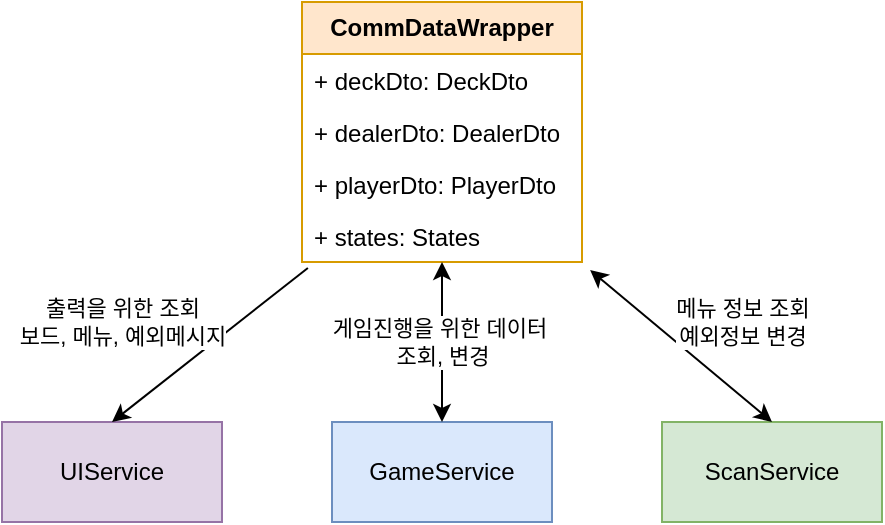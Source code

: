 <mxfile version="24.3.1" type="device">
  <diagram name="Page-1" id="eh8cXVBHgLPIEmCUNcP1">
    <mxGraphModel dx="1434" dy="746" grid="1" gridSize="10" guides="1" tooltips="1" connect="1" arrows="1" fold="1" page="1" pageScale="1" pageWidth="850" pageHeight="1100" math="0" shadow="0">
      <root>
        <mxCell id="0" />
        <mxCell id="1" parent="0" />
        <mxCell id="RQ-eT57vSj2m_J20gEa4-1" value="UIService" style="html=1;whiteSpace=wrap;fillColor=#e1d5e7;strokeColor=#9673a6;" vertex="1" parent="1">
          <mxGeometry x="190" y="420" width="110" height="50" as="geometry" />
        </mxCell>
        <mxCell id="RQ-eT57vSj2m_J20gEa4-2" value="GameService" style="html=1;whiteSpace=wrap;fillColor=#dae8fc;strokeColor=#6c8ebf;" vertex="1" parent="1">
          <mxGeometry x="355" y="420" width="110" height="50" as="geometry" />
        </mxCell>
        <mxCell id="RQ-eT57vSj2m_J20gEa4-3" value="ScanService" style="html=1;whiteSpace=wrap;fillColor=#d5e8d4;strokeColor=#82b366;" vertex="1" parent="1">
          <mxGeometry x="520" y="420" width="110" height="50" as="geometry" />
        </mxCell>
        <mxCell id="RQ-eT57vSj2m_J20gEa4-4" value="&lt;b&gt;CommDataWrapper&lt;/b&gt;" style="swimlane;fontStyle=0;childLayout=stackLayout;horizontal=1;startSize=26;fillColor=#ffe6cc;horizontalStack=0;resizeParent=1;resizeParentMax=0;resizeLast=0;collapsible=1;marginBottom=0;whiteSpace=wrap;html=1;strokeColor=#d79b00;" vertex="1" parent="1">
          <mxGeometry x="340" y="210" width="140" height="130" as="geometry" />
        </mxCell>
        <mxCell id="RQ-eT57vSj2m_J20gEa4-5" value="+ deckDto: DeckDto" style="text;strokeColor=none;fillColor=none;align=left;verticalAlign=top;spacingLeft=4;spacingRight=4;overflow=hidden;rotatable=0;points=[[0,0.5],[1,0.5]];portConstraint=eastwest;whiteSpace=wrap;html=1;" vertex="1" parent="RQ-eT57vSj2m_J20gEa4-4">
          <mxGeometry y="26" width="140" height="26" as="geometry" />
        </mxCell>
        <mxCell id="RQ-eT57vSj2m_J20gEa4-6" value="+ dealerDto: DealerDto" style="text;strokeColor=none;fillColor=none;align=left;verticalAlign=top;spacingLeft=4;spacingRight=4;overflow=hidden;rotatable=0;points=[[0,0.5],[1,0.5]];portConstraint=eastwest;whiteSpace=wrap;html=1;" vertex="1" parent="RQ-eT57vSj2m_J20gEa4-4">
          <mxGeometry y="52" width="140" height="26" as="geometry" />
        </mxCell>
        <mxCell id="RQ-eT57vSj2m_J20gEa4-7" value="+ playerDto: PlayerDto" style="text;strokeColor=none;fillColor=none;align=left;verticalAlign=top;spacingLeft=4;spacingRight=4;overflow=hidden;rotatable=0;points=[[0,0.5],[1,0.5]];portConstraint=eastwest;whiteSpace=wrap;html=1;" vertex="1" parent="RQ-eT57vSj2m_J20gEa4-4">
          <mxGeometry y="78" width="140" height="26" as="geometry" />
        </mxCell>
        <mxCell id="RQ-eT57vSj2m_J20gEa4-8" value="+ states: States" style="text;strokeColor=none;fillColor=none;align=left;verticalAlign=top;spacingLeft=4;spacingRight=4;overflow=hidden;rotatable=0;points=[[0,0.5],[1,0.5]];portConstraint=eastwest;whiteSpace=wrap;html=1;" vertex="1" parent="RQ-eT57vSj2m_J20gEa4-4">
          <mxGeometry y="104" width="140" height="26" as="geometry" />
        </mxCell>
        <mxCell id="RQ-eT57vSj2m_J20gEa4-15" value="게임진행을 위한 데이터&amp;nbsp;&lt;br&gt;조회, 변경" style="endArrow=classic;startArrow=classic;html=1;rounded=0;exitX=0.5;exitY=0;exitDx=0;exitDy=0;" edge="1" parent="1" source="RQ-eT57vSj2m_J20gEa4-2" target="RQ-eT57vSj2m_J20gEa4-8">
          <mxGeometry width="50" height="50" relative="1" as="geometry">
            <mxPoint x="400" y="410" as="sourcePoint" />
            <mxPoint x="450" y="360" as="targetPoint" />
          </mxGeometry>
        </mxCell>
        <mxCell id="RQ-eT57vSj2m_J20gEa4-16" value="메뉴 정보 조회&lt;div&gt;예외정보 변경&lt;/div&gt;" style="endArrow=classic;startArrow=classic;html=1;rounded=0;exitX=0.5;exitY=0;exitDx=0;exitDy=0;entryX=1.029;entryY=1.154;entryDx=0;entryDy=0;entryPerimeter=0;" edge="1" parent="1" source="RQ-eT57vSj2m_J20gEa4-3" target="RQ-eT57vSj2m_J20gEa4-8">
          <mxGeometry x="-0.265" y="-29" width="50" height="50" relative="1" as="geometry">
            <mxPoint x="590" y="420" as="sourcePoint" />
            <mxPoint x="590" y="340" as="targetPoint" />
            <mxPoint as="offset" />
          </mxGeometry>
        </mxCell>
        <mxCell id="RQ-eT57vSj2m_J20gEa4-18" value="출력을 위한 조회&lt;div&gt;보드, 메뉴, 예외메시지&lt;/div&gt;" style="endArrow=classic;html=1;rounded=0;entryX=0.5;entryY=0;entryDx=0;entryDy=0;exitX=0.021;exitY=1.115;exitDx=0;exitDy=0;exitPerimeter=0;" edge="1" parent="1" source="RQ-eT57vSj2m_J20gEa4-8" target="RQ-eT57vSj2m_J20gEa4-1">
          <mxGeometry x="0.441" y="-36" width="50" height="50" relative="1" as="geometry">
            <mxPoint x="400" y="410" as="sourcePoint" />
            <mxPoint x="450" y="360" as="targetPoint" />
            <mxPoint as="offset" />
          </mxGeometry>
        </mxCell>
      </root>
    </mxGraphModel>
  </diagram>
</mxfile>
